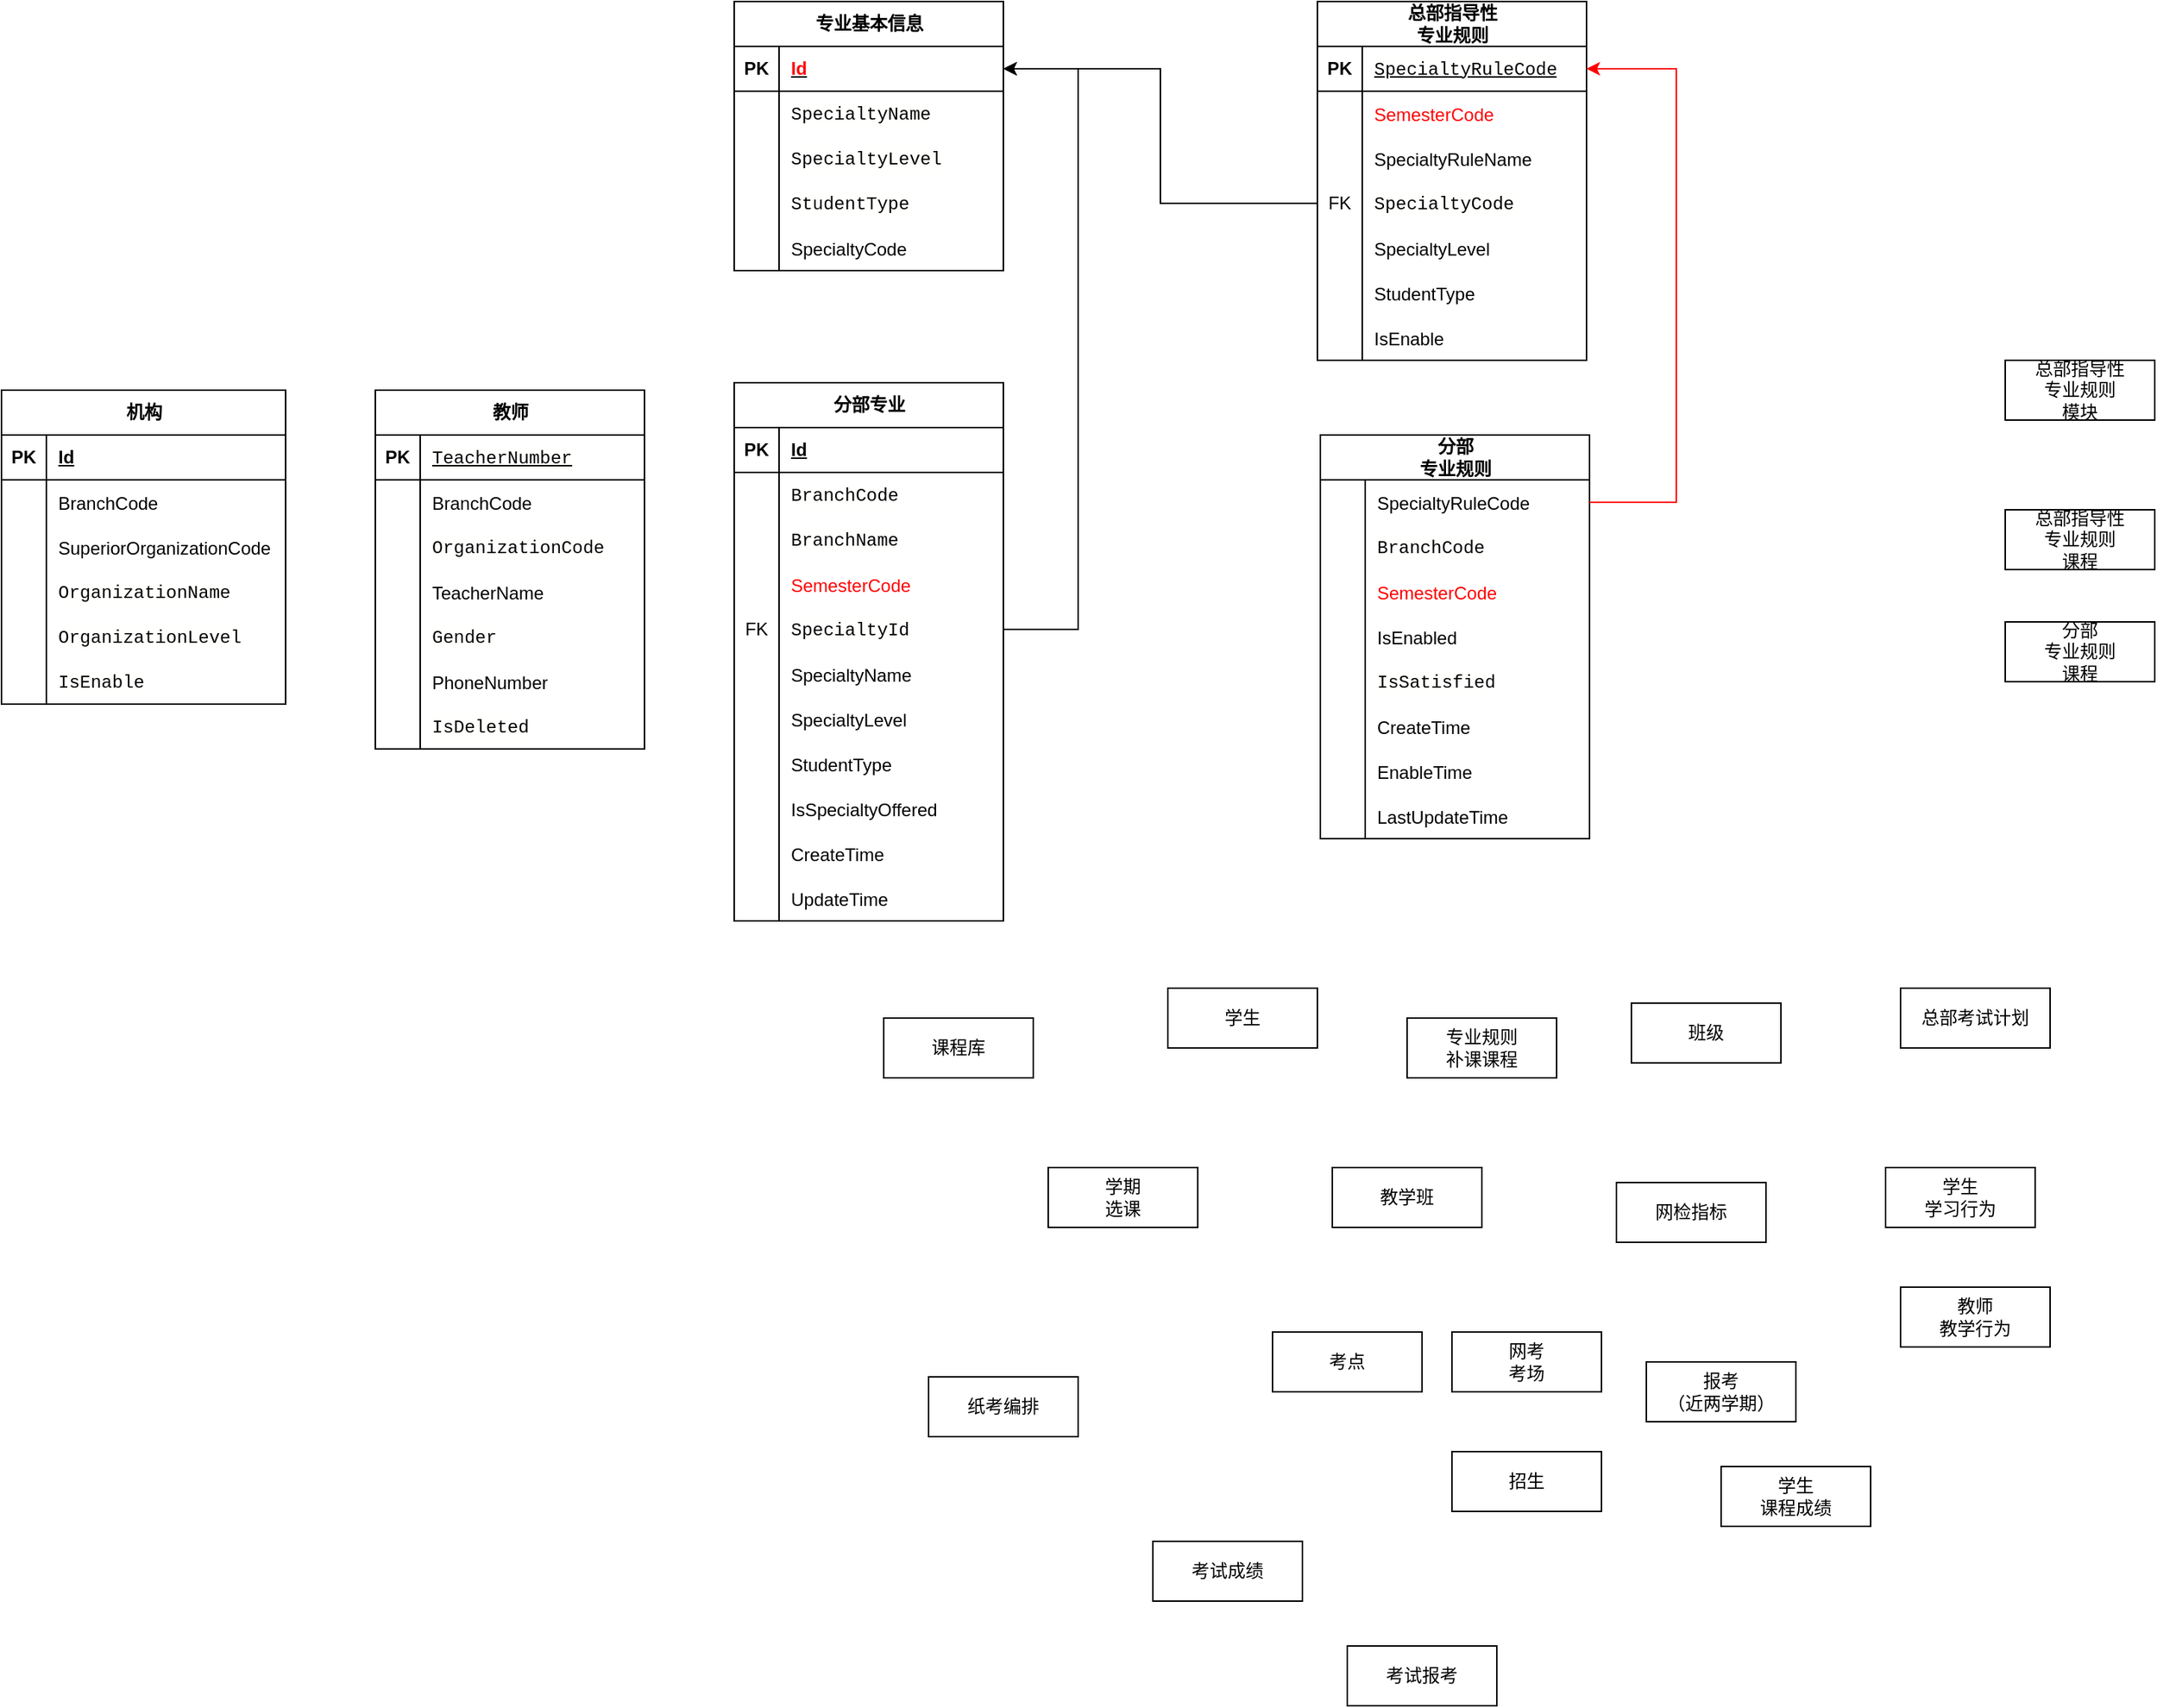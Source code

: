 <mxfile version="24.3.1" type="github">
  <diagram id="R2lEEEUBdFMjLlhIrx00" name="Page-1">
    <mxGraphModel dx="2214" dy="1434" grid="1" gridSize="10" guides="1" tooltips="1" connect="1" arrows="1" fold="1" page="1" pageScale="1" pageWidth="1100" pageHeight="850" math="0" shadow="0" extFonts="Permanent Marker^https://fonts.googleapis.com/css?family=Permanent+Marker">
      <root>
        <mxCell id="0" />
        <mxCell id="1" parent="0" />
        <mxCell id="2BJfDXXjafl-X4O0hSed-5" value="&lt;div&gt;报考&lt;/div&gt;&lt;div&gt;（近两学期）&lt;/div&gt;" style="whiteSpace=wrap;html=1;align=center;" vertex="1" parent="1">
          <mxGeometry x="570" y="690" width="100" height="40" as="geometry" />
        </mxCell>
        <mxCell id="2BJfDXXjafl-X4O0hSed-8" value="&lt;div&gt;总部指导性&lt;/div&gt;&lt;div&gt;专业规则&lt;/div&gt;&lt;div&gt;模块&lt;br&gt;&lt;/div&gt;" style="whiteSpace=wrap;html=1;align=center;" vertex="1" parent="1">
          <mxGeometry x="810" y="20" width="100" height="40" as="geometry" />
        </mxCell>
        <mxCell id="2BJfDXXjafl-X4O0hSed-9" value="&lt;div&gt;总部指导性&lt;/div&gt;&lt;div&gt;专业规则&lt;/div&gt;&lt;div&gt;课程&lt;br&gt;&lt;/div&gt;" style="whiteSpace=wrap;html=1;align=center;" vertex="1" parent="1">
          <mxGeometry x="810" y="120" width="100" height="40" as="geometry" />
        </mxCell>
        <mxCell id="2BJfDXXjafl-X4O0hSed-11" value="&lt;div&gt;分部&lt;/div&gt;&lt;div&gt;专业规则&lt;/div&gt;&lt;div&gt;课程&lt;br&gt;&lt;/div&gt;" style="whiteSpace=wrap;html=1;align=center;" vertex="1" parent="1">
          <mxGeometry x="810" y="195" width="100" height="40" as="geometry" />
        </mxCell>
        <mxCell id="2BJfDXXjafl-X4O0hSed-12" value="&lt;div&gt;专业规则&lt;/div&gt;&lt;div&gt;补课课程&lt;br&gt;&lt;/div&gt;" style="whiteSpace=wrap;html=1;align=center;" vertex="1" parent="1">
          <mxGeometry x="410" y="460" width="100" height="40" as="geometry" />
        </mxCell>
        <mxCell id="2BJfDXXjafl-X4O0hSed-13" value="&lt;div&gt;课程库&lt;/div&gt;" style="whiteSpace=wrap;html=1;align=center;" vertex="1" parent="1">
          <mxGeometry x="60" y="460" width="100" height="40" as="geometry" />
        </mxCell>
        <mxCell id="2BJfDXXjafl-X4O0hSed-14" value="班级" style="whiteSpace=wrap;html=1;align=center;" vertex="1" parent="1">
          <mxGeometry x="560" y="450" width="100" height="40" as="geometry" />
        </mxCell>
        <mxCell id="2BJfDXXjafl-X4O0hSed-28" value="学生" style="whiteSpace=wrap;html=1;align=center;" vertex="1" parent="1">
          <mxGeometry x="250" y="440" width="100" height="40" as="geometry" />
        </mxCell>
        <mxCell id="2BJfDXXjafl-X4O0hSed-29" value="总部考试计划" style="whiteSpace=wrap;html=1;align=center;" vertex="1" parent="1">
          <mxGeometry x="740" y="440" width="100" height="40" as="geometry" />
        </mxCell>
        <mxCell id="2BJfDXXjafl-X4O0hSed-30" value="考试成绩" style="whiteSpace=wrap;html=1;align=center;" vertex="1" parent="1">
          <mxGeometry x="240" y="810" width="100" height="40" as="geometry" />
        </mxCell>
        <mxCell id="2BJfDXXjafl-X4O0hSed-31" value="纸考编排" style="whiteSpace=wrap;html=1;align=center;" vertex="1" parent="1">
          <mxGeometry x="90" y="700" width="100" height="40" as="geometry" />
        </mxCell>
        <mxCell id="2BJfDXXjafl-X4O0hSed-32" value="&lt;div&gt;考试报考&lt;/div&gt;" style="whiteSpace=wrap;html=1;align=center;" vertex="1" parent="1">
          <mxGeometry x="370" y="880" width="100" height="40" as="geometry" />
        </mxCell>
        <mxCell id="2BJfDXXjafl-X4O0hSed-33" value="&lt;div&gt;学期&lt;/div&gt;&lt;div&gt;选课&lt;/div&gt;" style="whiteSpace=wrap;html=1;align=center;" vertex="1" parent="1">
          <mxGeometry x="170" y="560" width="100" height="40" as="geometry" />
        </mxCell>
        <mxCell id="2BJfDXXjafl-X4O0hSed-34" value="教学班" style="whiteSpace=wrap;html=1;align=center;" vertex="1" parent="1">
          <mxGeometry x="360" y="560" width="100" height="40" as="geometry" />
        </mxCell>
        <mxCell id="2BJfDXXjafl-X4O0hSed-35" value="网检指标" style="whiteSpace=wrap;html=1;align=center;" vertex="1" parent="1">
          <mxGeometry x="550" y="570" width="100" height="40" as="geometry" />
        </mxCell>
        <mxCell id="2BJfDXXjafl-X4O0hSed-36" value="&lt;div&gt;学生&lt;/div&gt;&lt;div&gt;学习行为&lt;/div&gt;" style="whiteSpace=wrap;html=1;align=center;" vertex="1" parent="1">
          <mxGeometry x="730" y="560" width="100" height="40" as="geometry" />
        </mxCell>
        <mxCell id="2BJfDXXjafl-X4O0hSed-37" value="&lt;div&gt;教师&lt;/div&gt;&lt;div&gt;教学行为&lt;br&gt;&lt;/div&gt;" style="whiteSpace=wrap;html=1;align=center;" vertex="1" parent="1">
          <mxGeometry x="740" y="640" width="100" height="40" as="geometry" />
        </mxCell>
        <mxCell id="2BJfDXXjafl-X4O0hSed-38" value="考点" style="whiteSpace=wrap;html=1;align=center;" vertex="1" parent="1">
          <mxGeometry x="320" y="670" width="100" height="40" as="geometry" />
        </mxCell>
        <mxCell id="2BJfDXXjafl-X4O0hSed-39" value="&lt;div&gt;网考&lt;/div&gt;&lt;div&gt;考场&lt;br&gt;&lt;/div&gt;" style="whiteSpace=wrap;html=1;align=center;" vertex="1" parent="1">
          <mxGeometry x="440" y="670" width="100" height="40" as="geometry" />
        </mxCell>
        <mxCell id="2BJfDXXjafl-X4O0hSed-40" value="&lt;div&gt;招生&lt;/div&gt;" style="whiteSpace=wrap;html=1;align=center;" vertex="1" parent="1">
          <mxGeometry x="440" y="750" width="100" height="40" as="geometry" />
        </mxCell>
        <mxCell id="2BJfDXXjafl-X4O0hSed-41" value="&lt;div&gt;学生&lt;br&gt;&lt;/div&gt;&lt;div&gt;课程成绩&lt;/div&gt;" style="whiteSpace=wrap;html=1;align=center;" vertex="1" parent="1">
          <mxGeometry x="620" y="760" width="100" height="40" as="geometry" />
        </mxCell>
        <mxCell id="2BJfDXXjafl-X4O0hSed-42" value="&lt;div&gt;机构&lt;/div&gt;" style="shape=table;startSize=30;container=1;collapsible=1;childLayout=tableLayout;fixedRows=1;rowLines=0;fontStyle=1;align=center;resizeLast=1;html=1;" vertex="1" parent="1">
          <mxGeometry x="-530" y="40" width="190" height="210" as="geometry">
            <mxRectangle x="-320" y="20" width="60" height="30" as="alternateBounds" />
          </mxGeometry>
        </mxCell>
        <mxCell id="2BJfDXXjafl-X4O0hSed-43" value="" style="shape=tableRow;horizontal=0;startSize=0;swimlaneHead=0;swimlaneBody=0;fillColor=none;collapsible=0;dropTarget=0;points=[[0,0.5],[1,0.5]];portConstraint=eastwest;top=0;left=0;right=0;bottom=1;" vertex="1" parent="2BJfDXXjafl-X4O0hSed-42">
          <mxGeometry y="30" width="190" height="30" as="geometry" />
        </mxCell>
        <mxCell id="2BJfDXXjafl-X4O0hSed-44" value="PK" style="shape=partialRectangle;connectable=0;fillColor=none;top=0;left=0;bottom=0;right=0;fontStyle=1;overflow=hidden;whiteSpace=wrap;html=1;" vertex="1" parent="2BJfDXXjafl-X4O0hSed-43">
          <mxGeometry width="30" height="30" as="geometry">
            <mxRectangle width="30" height="30" as="alternateBounds" />
          </mxGeometry>
        </mxCell>
        <mxCell id="2BJfDXXjafl-X4O0hSed-45" value="Id" style="shape=partialRectangle;connectable=0;fillColor=none;top=0;left=0;bottom=0;right=0;align=left;spacingLeft=6;fontStyle=5;overflow=hidden;whiteSpace=wrap;html=1;" vertex="1" parent="2BJfDXXjafl-X4O0hSed-43">
          <mxGeometry x="30" width="160" height="30" as="geometry">
            <mxRectangle width="160" height="30" as="alternateBounds" />
          </mxGeometry>
        </mxCell>
        <mxCell id="2BJfDXXjafl-X4O0hSed-65" value="" style="shape=tableRow;horizontal=0;startSize=0;swimlaneHead=0;swimlaneBody=0;fillColor=none;collapsible=0;dropTarget=0;points=[[0,0.5],[1,0.5]];portConstraint=eastwest;top=0;left=0;right=0;bottom=0;" vertex="1" parent="2BJfDXXjafl-X4O0hSed-42">
          <mxGeometry y="60" width="190" height="30" as="geometry" />
        </mxCell>
        <mxCell id="2BJfDXXjafl-X4O0hSed-66" value="" style="shape=partialRectangle;connectable=0;fillColor=none;top=0;left=0;bottom=0;right=0;editable=1;overflow=hidden;" vertex="1" parent="2BJfDXXjafl-X4O0hSed-65">
          <mxGeometry width="30" height="30" as="geometry">
            <mxRectangle width="30" height="30" as="alternateBounds" />
          </mxGeometry>
        </mxCell>
        <mxCell id="2BJfDXXjafl-X4O0hSed-67" value="BranchCode" style="shape=partialRectangle;connectable=0;fillColor=none;top=0;left=0;bottom=0;right=0;align=left;spacingLeft=6;overflow=hidden;" vertex="1" parent="2BJfDXXjafl-X4O0hSed-65">
          <mxGeometry x="30" width="160" height="30" as="geometry">
            <mxRectangle width="160" height="30" as="alternateBounds" />
          </mxGeometry>
        </mxCell>
        <mxCell id="2BJfDXXjafl-X4O0hSed-59" value="" style="shape=tableRow;horizontal=0;startSize=0;swimlaneHead=0;swimlaneBody=0;fillColor=none;collapsible=0;dropTarget=0;points=[[0,0.5],[1,0.5]];portConstraint=eastwest;top=0;left=0;right=0;bottom=0;" vertex="1" parent="2BJfDXXjafl-X4O0hSed-42">
          <mxGeometry y="90" width="190" height="30" as="geometry" />
        </mxCell>
        <mxCell id="2BJfDXXjafl-X4O0hSed-60" value="" style="shape=partialRectangle;connectable=0;fillColor=none;top=0;left=0;bottom=0;right=0;editable=1;overflow=hidden;" vertex="1" parent="2BJfDXXjafl-X4O0hSed-59">
          <mxGeometry width="30" height="30" as="geometry">
            <mxRectangle width="30" height="30" as="alternateBounds" />
          </mxGeometry>
        </mxCell>
        <mxCell id="2BJfDXXjafl-X4O0hSed-61" value="SuperiorOrganizationCode" style="shape=partialRectangle;connectable=0;fillColor=none;top=0;left=0;bottom=0;right=0;align=left;spacingLeft=6;overflow=hidden;" vertex="1" parent="2BJfDXXjafl-X4O0hSed-59">
          <mxGeometry x="30" width="160" height="30" as="geometry">
            <mxRectangle width="160" height="30" as="alternateBounds" />
          </mxGeometry>
        </mxCell>
        <mxCell id="2BJfDXXjafl-X4O0hSed-46" value="" style="shape=tableRow;horizontal=0;startSize=0;swimlaneHead=0;swimlaneBody=0;fillColor=none;collapsible=0;dropTarget=0;points=[[0,0.5],[1,0.5]];portConstraint=eastwest;top=0;left=0;right=0;bottom=0;" vertex="1" parent="2BJfDXXjafl-X4O0hSed-42">
          <mxGeometry y="120" width="190" height="30" as="geometry" />
        </mxCell>
        <mxCell id="2BJfDXXjafl-X4O0hSed-47" value="" style="shape=partialRectangle;connectable=0;fillColor=none;top=0;left=0;bottom=0;right=0;editable=1;overflow=hidden;whiteSpace=wrap;html=1;" vertex="1" parent="2BJfDXXjafl-X4O0hSed-46">
          <mxGeometry width="30" height="30" as="geometry">
            <mxRectangle width="30" height="30" as="alternateBounds" />
          </mxGeometry>
        </mxCell>
        <mxCell id="2BJfDXXjafl-X4O0hSed-48" value="&lt;div style=&quot;background-color: rgb(255, 255, 254); font-family: Consolas, &amp;quot;Courier New&amp;quot;, monospace; font-weight: normal; font-size: 12px; line-height: 16px; white-space: pre;&quot;&gt;&lt;div&gt;&lt;span style=&quot;&quot;&gt;OrganizationName&lt;/span&gt;&lt;/div&gt;&lt;/div&gt;" style="shape=partialRectangle;connectable=0;fillColor=none;top=0;left=0;bottom=0;right=0;align=left;spacingLeft=6;overflow=hidden;whiteSpace=wrap;html=1;fontColor=default;" vertex="1" parent="2BJfDXXjafl-X4O0hSed-46">
          <mxGeometry x="30" width="160" height="30" as="geometry">
            <mxRectangle width="160" height="30" as="alternateBounds" />
          </mxGeometry>
        </mxCell>
        <mxCell id="2BJfDXXjafl-X4O0hSed-49" value="" style="shape=tableRow;horizontal=0;startSize=0;swimlaneHead=0;swimlaneBody=0;fillColor=none;collapsible=0;dropTarget=0;points=[[0,0.5],[1,0.5]];portConstraint=eastwest;top=0;left=0;right=0;bottom=0;" vertex="1" parent="2BJfDXXjafl-X4O0hSed-42">
          <mxGeometry y="150" width="190" height="30" as="geometry" />
        </mxCell>
        <mxCell id="2BJfDXXjafl-X4O0hSed-50" value="" style="shape=partialRectangle;connectable=0;fillColor=none;top=0;left=0;bottom=0;right=0;editable=1;overflow=hidden;whiteSpace=wrap;html=1;" vertex="1" parent="2BJfDXXjafl-X4O0hSed-49">
          <mxGeometry width="30" height="30" as="geometry">
            <mxRectangle width="30" height="30" as="alternateBounds" />
          </mxGeometry>
        </mxCell>
        <mxCell id="2BJfDXXjafl-X4O0hSed-51" value="&lt;div style=&quot;background-color: rgb(255, 255, 254); font-family: Consolas, &amp;quot;Courier New&amp;quot;, monospace; font-weight: normal; font-size: 12px; line-height: 16px; white-space: pre;&quot;&gt;&lt;div&gt;&lt;span style=&quot;&quot;&gt;OrganizationLevel&lt;/span&gt;&lt;/div&gt;&lt;/div&gt;" style="shape=partialRectangle;connectable=0;fillColor=none;top=0;left=0;bottom=0;right=0;align=left;spacingLeft=6;overflow=hidden;whiteSpace=wrap;html=1;fontColor=default;" vertex="1" parent="2BJfDXXjafl-X4O0hSed-49">
          <mxGeometry x="30" width="160" height="30" as="geometry">
            <mxRectangle width="160" height="30" as="alternateBounds" />
          </mxGeometry>
        </mxCell>
        <mxCell id="2BJfDXXjafl-X4O0hSed-52" value="" style="shape=tableRow;horizontal=0;startSize=0;swimlaneHead=0;swimlaneBody=0;fillColor=none;collapsible=0;dropTarget=0;points=[[0,0.5],[1,0.5]];portConstraint=eastwest;top=0;left=0;right=0;bottom=0;" vertex="1" parent="2BJfDXXjafl-X4O0hSed-42">
          <mxGeometry y="180" width="190" height="30" as="geometry" />
        </mxCell>
        <mxCell id="2BJfDXXjafl-X4O0hSed-53" value="" style="shape=partialRectangle;connectable=0;fillColor=none;top=0;left=0;bottom=0;right=0;editable=1;overflow=hidden;whiteSpace=wrap;html=1;" vertex="1" parent="2BJfDXXjafl-X4O0hSed-52">
          <mxGeometry width="30" height="30" as="geometry">
            <mxRectangle width="30" height="30" as="alternateBounds" />
          </mxGeometry>
        </mxCell>
        <mxCell id="2BJfDXXjafl-X4O0hSed-54" value="&lt;div style=&quot;background-color: rgb(255, 255, 254); font-family: Consolas, &amp;quot;Courier New&amp;quot;, monospace; font-weight: normal; font-size: 12px; line-height: 16px; white-space: pre;&quot;&gt;&lt;div&gt;&lt;span style=&quot;&quot;&gt;IsEnable&lt;/span&gt;&lt;/div&gt;&lt;/div&gt;" style="shape=partialRectangle;connectable=0;fillColor=none;top=0;left=0;bottom=0;right=0;align=left;spacingLeft=6;overflow=hidden;whiteSpace=wrap;html=1;fontColor=default;" vertex="1" parent="2BJfDXXjafl-X4O0hSed-52">
          <mxGeometry x="30" width="160" height="30" as="geometry">
            <mxRectangle width="160" height="30" as="alternateBounds" />
          </mxGeometry>
        </mxCell>
        <mxCell id="2BJfDXXjafl-X4O0hSed-77" value="教师" style="shape=table;startSize=30;container=1;collapsible=1;childLayout=tableLayout;fixedRows=1;rowLines=0;fontStyle=1;align=center;resizeLast=1;html=1;fontColor=default;" vertex="1" parent="1">
          <mxGeometry x="-280" y="40" width="180" height="240" as="geometry">
            <mxRectangle x="-40" y="20" width="60" height="30" as="alternateBounds" />
          </mxGeometry>
        </mxCell>
        <mxCell id="2BJfDXXjafl-X4O0hSed-78" value="" style="shape=tableRow;horizontal=0;startSize=0;swimlaneHead=0;swimlaneBody=0;fillColor=none;collapsible=0;dropTarget=0;points=[[0,0.5],[1,0.5]];portConstraint=eastwest;top=0;left=0;right=0;bottom=1;" vertex="1" parent="2BJfDXXjafl-X4O0hSed-77">
          <mxGeometry y="30" width="180" height="30" as="geometry" />
        </mxCell>
        <mxCell id="2BJfDXXjafl-X4O0hSed-79" value="PK" style="shape=partialRectangle;connectable=0;fillColor=none;top=0;left=0;bottom=0;right=0;fontStyle=1;overflow=hidden;whiteSpace=wrap;html=1;" vertex="1" parent="2BJfDXXjafl-X4O0hSed-78">
          <mxGeometry width="30" height="30" as="geometry">
            <mxRectangle width="30" height="30" as="alternateBounds" />
          </mxGeometry>
        </mxCell>
        <mxCell id="2BJfDXXjafl-X4O0hSed-80" value="&lt;div style=&quot;background-color: rgb(255, 255, 254); font-family: Consolas, &amp;quot;Courier New&amp;quot;, monospace; font-weight: normal; font-size: 12px; line-height: 16px; white-space: pre;&quot;&gt;&lt;div&gt;&lt;span style=&quot;&quot;&gt;TeacherNumber&lt;/span&gt;&lt;/div&gt;&lt;/div&gt;" style="shape=partialRectangle;connectable=0;fillColor=none;top=0;left=0;bottom=0;right=0;align=left;spacingLeft=6;fontStyle=5;overflow=hidden;whiteSpace=wrap;html=1;fontColor=default;" vertex="1" parent="2BJfDXXjafl-X4O0hSed-78">
          <mxGeometry x="30" width="150" height="30" as="geometry">
            <mxRectangle width="150" height="30" as="alternateBounds" />
          </mxGeometry>
        </mxCell>
        <mxCell id="2BJfDXXjafl-X4O0hSed-96" value="" style="shape=tableRow;horizontal=0;startSize=0;swimlaneHead=0;swimlaneBody=0;fillColor=none;collapsible=0;dropTarget=0;points=[[0,0.5],[1,0.5]];portConstraint=eastwest;top=0;left=0;right=0;bottom=0;" vertex="1" parent="2BJfDXXjafl-X4O0hSed-77">
          <mxGeometry y="60" width="180" height="30" as="geometry" />
        </mxCell>
        <mxCell id="2BJfDXXjafl-X4O0hSed-97" value="" style="shape=partialRectangle;connectable=0;fillColor=none;top=0;left=0;bottom=0;right=0;editable=1;overflow=hidden;" vertex="1" parent="2BJfDXXjafl-X4O0hSed-96">
          <mxGeometry width="30" height="30" as="geometry">
            <mxRectangle width="30" height="30" as="alternateBounds" />
          </mxGeometry>
        </mxCell>
        <mxCell id="2BJfDXXjafl-X4O0hSed-98" value="BranchCode" style="shape=partialRectangle;connectable=0;fillColor=none;top=0;left=0;bottom=0;right=0;align=left;spacingLeft=6;overflow=hidden;" vertex="1" parent="2BJfDXXjafl-X4O0hSed-96">
          <mxGeometry x="30" width="150" height="30" as="geometry">
            <mxRectangle width="150" height="30" as="alternateBounds" />
          </mxGeometry>
        </mxCell>
        <mxCell id="2BJfDXXjafl-X4O0hSed-87" value="" style="shape=tableRow;horizontal=0;startSize=0;swimlaneHead=0;swimlaneBody=0;fillColor=none;collapsible=0;dropTarget=0;points=[[0,0.5],[1,0.5]];portConstraint=eastwest;top=0;left=0;right=0;bottom=0;" vertex="1" parent="2BJfDXXjafl-X4O0hSed-77">
          <mxGeometry y="90" width="180" height="30" as="geometry" />
        </mxCell>
        <mxCell id="2BJfDXXjafl-X4O0hSed-88" value="" style="shape=partialRectangle;connectable=0;fillColor=none;top=0;left=0;bottom=0;right=0;editable=1;overflow=hidden;whiteSpace=wrap;html=1;" vertex="1" parent="2BJfDXXjafl-X4O0hSed-87">
          <mxGeometry width="30" height="30" as="geometry">
            <mxRectangle width="30" height="30" as="alternateBounds" />
          </mxGeometry>
        </mxCell>
        <mxCell id="2BJfDXXjafl-X4O0hSed-89" value="&lt;div style=&quot;background-color: rgb(255, 255, 254); font-family: Consolas, &amp;quot;Courier New&amp;quot;, monospace; font-weight: normal; font-size: 12px; line-height: 16px; white-space: pre;&quot;&gt;&lt;div&gt;&lt;span style=&quot;&quot;&gt;OrganizationCode&lt;/span&gt;&lt;/div&gt;&lt;/div&gt;" style="shape=partialRectangle;connectable=0;fillColor=none;top=0;left=0;bottom=0;right=0;align=left;spacingLeft=6;overflow=hidden;whiteSpace=wrap;html=1;fontColor=default;" vertex="1" parent="2BJfDXXjafl-X4O0hSed-87">
          <mxGeometry x="30" width="150" height="30" as="geometry">
            <mxRectangle width="150" height="30" as="alternateBounds" />
          </mxGeometry>
        </mxCell>
        <mxCell id="2BJfDXXjafl-X4O0hSed-93" value="" style="shape=tableRow;horizontal=0;startSize=0;swimlaneHead=0;swimlaneBody=0;fillColor=none;collapsible=0;dropTarget=0;points=[[0,0.5],[1,0.5]];portConstraint=eastwest;top=0;left=0;right=0;bottom=0;" vertex="1" parent="2BJfDXXjafl-X4O0hSed-77">
          <mxGeometry y="120" width="180" height="30" as="geometry" />
        </mxCell>
        <mxCell id="2BJfDXXjafl-X4O0hSed-94" value="" style="shape=partialRectangle;connectable=0;fillColor=none;top=0;left=0;bottom=0;right=0;editable=1;overflow=hidden;" vertex="1" parent="2BJfDXXjafl-X4O0hSed-93">
          <mxGeometry width="30" height="30" as="geometry">
            <mxRectangle width="30" height="30" as="alternateBounds" />
          </mxGeometry>
        </mxCell>
        <mxCell id="2BJfDXXjafl-X4O0hSed-95" value="TeacherName" style="shape=partialRectangle;connectable=0;fillColor=none;top=0;left=0;bottom=0;right=0;align=left;spacingLeft=6;overflow=hidden;" vertex="1" parent="2BJfDXXjafl-X4O0hSed-93">
          <mxGeometry x="30" width="150" height="30" as="geometry">
            <mxRectangle width="150" height="30" as="alternateBounds" />
          </mxGeometry>
        </mxCell>
        <mxCell id="2BJfDXXjafl-X4O0hSed-84" value="" style="shape=tableRow;horizontal=0;startSize=0;swimlaneHead=0;swimlaneBody=0;fillColor=none;collapsible=0;dropTarget=0;points=[[0,0.5],[1,0.5]];portConstraint=eastwest;top=0;left=0;right=0;bottom=0;" vertex="1" parent="2BJfDXXjafl-X4O0hSed-77">
          <mxGeometry y="150" width="180" height="30" as="geometry" />
        </mxCell>
        <mxCell id="2BJfDXXjafl-X4O0hSed-85" value="" style="shape=partialRectangle;connectable=0;fillColor=none;top=0;left=0;bottom=0;right=0;editable=1;overflow=hidden;whiteSpace=wrap;html=1;" vertex="1" parent="2BJfDXXjafl-X4O0hSed-84">
          <mxGeometry width="30" height="30" as="geometry">
            <mxRectangle width="30" height="30" as="alternateBounds" />
          </mxGeometry>
        </mxCell>
        <mxCell id="2BJfDXXjafl-X4O0hSed-86" value="&lt;div style=&quot;background-color: rgb(255, 255, 254); font-family: Consolas, &amp;quot;Courier New&amp;quot;, monospace; font-weight: normal; font-size: 12px; line-height: 16px; white-space: pre;&quot;&gt;&lt;div&gt;&lt;span style=&quot;&quot;&gt;Gender&lt;/span&gt;&lt;/div&gt;&lt;/div&gt;" style="shape=partialRectangle;connectable=0;fillColor=none;top=0;left=0;bottom=0;right=0;align=left;spacingLeft=6;overflow=hidden;whiteSpace=wrap;html=1;fontColor=default;" vertex="1" parent="2BJfDXXjafl-X4O0hSed-84">
          <mxGeometry x="30" width="150" height="30" as="geometry">
            <mxRectangle width="150" height="30" as="alternateBounds" />
          </mxGeometry>
        </mxCell>
        <mxCell id="2BJfDXXjafl-X4O0hSed-90" value="" style="shape=tableRow;horizontal=0;startSize=0;swimlaneHead=0;swimlaneBody=0;fillColor=none;collapsible=0;dropTarget=0;points=[[0,0.5],[1,0.5]];portConstraint=eastwest;top=0;left=0;right=0;bottom=0;" vertex="1" parent="2BJfDXXjafl-X4O0hSed-77">
          <mxGeometry y="180" width="180" height="30" as="geometry" />
        </mxCell>
        <mxCell id="2BJfDXXjafl-X4O0hSed-91" value="" style="shape=partialRectangle;connectable=0;fillColor=none;top=0;left=0;bottom=0;right=0;editable=1;overflow=hidden;" vertex="1" parent="2BJfDXXjafl-X4O0hSed-90">
          <mxGeometry width="30" height="30" as="geometry">
            <mxRectangle width="30" height="30" as="alternateBounds" />
          </mxGeometry>
        </mxCell>
        <mxCell id="2BJfDXXjafl-X4O0hSed-92" value="PhoneNumber" style="shape=partialRectangle;connectable=0;fillColor=none;top=0;left=0;bottom=0;right=0;align=left;spacingLeft=6;overflow=hidden;" vertex="1" parent="2BJfDXXjafl-X4O0hSed-90">
          <mxGeometry x="30" width="150" height="30" as="geometry">
            <mxRectangle width="150" height="30" as="alternateBounds" />
          </mxGeometry>
        </mxCell>
        <mxCell id="2BJfDXXjafl-X4O0hSed-81" value="" style="shape=tableRow;horizontal=0;startSize=0;swimlaneHead=0;swimlaneBody=0;fillColor=none;collapsible=0;dropTarget=0;points=[[0,0.5],[1,0.5]];portConstraint=eastwest;top=0;left=0;right=0;bottom=0;" vertex="1" parent="2BJfDXXjafl-X4O0hSed-77">
          <mxGeometry y="210" width="180" height="30" as="geometry" />
        </mxCell>
        <mxCell id="2BJfDXXjafl-X4O0hSed-82" value="" style="shape=partialRectangle;connectable=0;fillColor=none;top=0;left=0;bottom=0;right=0;editable=1;overflow=hidden;whiteSpace=wrap;html=1;" vertex="1" parent="2BJfDXXjafl-X4O0hSed-81">
          <mxGeometry width="30" height="30" as="geometry">
            <mxRectangle width="30" height="30" as="alternateBounds" />
          </mxGeometry>
        </mxCell>
        <mxCell id="2BJfDXXjafl-X4O0hSed-83" value="&lt;div style=&quot;background-color: rgb(255, 255, 254); font-family: Consolas, &amp;quot;Courier New&amp;quot;, monospace; font-weight: normal; font-size: 12px; line-height: 16px; white-space: pre;&quot;&gt;&lt;div&gt;&lt;span style=&quot;&quot;&gt;IsDeleted&lt;/span&gt;&lt;/div&gt;&lt;/div&gt;" style="shape=partialRectangle;connectable=0;fillColor=none;top=0;left=0;bottom=0;right=0;align=left;spacingLeft=6;overflow=hidden;whiteSpace=wrap;html=1;fontColor=default;" vertex="1" parent="2BJfDXXjafl-X4O0hSed-81">
          <mxGeometry x="30" width="150" height="30" as="geometry">
            <mxRectangle width="150" height="30" as="alternateBounds" />
          </mxGeometry>
        </mxCell>
        <mxCell id="2BJfDXXjafl-X4O0hSed-110" value="分部专业" style="shape=table;startSize=30;container=1;collapsible=1;childLayout=tableLayout;fixedRows=1;rowLines=0;fontStyle=1;align=center;resizeLast=1;html=1;fontColor=default;" vertex="1" parent="1">
          <mxGeometry x="-40" y="35" width="180" height="360" as="geometry" />
        </mxCell>
        <mxCell id="2BJfDXXjafl-X4O0hSed-111" value="" style="shape=tableRow;horizontal=0;startSize=0;swimlaneHead=0;swimlaneBody=0;fillColor=none;collapsible=0;dropTarget=0;points=[[0,0.5],[1,0.5]];portConstraint=eastwest;top=0;left=0;right=0;bottom=1;" vertex="1" parent="2BJfDXXjafl-X4O0hSed-110">
          <mxGeometry y="30" width="180" height="30" as="geometry" />
        </mxCell>
        <mxCell id="2BJfDXXjafl-X4O0hSed-112" value="PK" style="shape=partialRectangle;connectable=0;fillColor=none;top=0;left=0;bottom=0;right=0;fontStyle=1;overflow=hidden;whiteSpace=wrap;html=1;" vertex="1" parent="2BJfDXXjafl-X4O0hSed-111">
          <mxGeometry width="30" height="30" as="geometry">
            <mxRectangle width="30" height="30" as="alternateBounds" />
          </mxGeometry>
        </mxCell>
        <mxCell id="2BJfDXXjafl-X4O0hSed-113" value="Id" style="shape=partialRectangle;connectable=0;fillColor=none;top=0;left=0;bottom=0;right=0;align=left;spacingLeft=6;fontStyle=5;overflow=hidden;whiteSpace=wrap;html=1;" vertex="1" parent="2BJfDXXjafl-X4O0hSed-111">
          <mxGeometry x="30" width="150" height="30" as="geometry">
            <mxRectangle width="150" height="30" as="alternateBounds" />
          </mxGeometry>
        </mxCell>
        <mxCell id="2BJfDXXjafl-X4O0hSed-114" value="" style="shape=tableRow;horizontal=0;startSize=0;swimlaneHead=0;swimlaneBody=0;fillColor=none;collapsible=0;dropTarget=0;points=[[0,0.5],[1,0.5]];portConstraint=eastwest;top=0;left=0;right=0;bottom=0;" vertex="1" parent="2BJfDXXjafl-X4O0hSed-110">
          <mxGeometry y="60" width="180" height="30" as="geometry" />
        </mxCell>
        <mxCell id="2BJfDXXjafl-X4O0hSed-115" value="" style="shape=partialRectangle;connectable=0;fillColor=none;top=0;left=0;bottom=0;right=0;editable=1;overflow=hidden;whiteSpace=wrap;html=1;" vertex="1" parent="2BJfDXXjafl-X4O0hSed-114">
          <mxGeometry width="30" height="30" as="geometry">
            <mxRectangle width="30" height="30" as="alternateBounds" />
          </mxGeometry>
        </mxCell>
        <mxCell id="2BJfDXXjafl-X4O0hSed-116" value="&lt;div style=&quot;background-color: rgb(255, 255, 254); font-family: Consolas, &amp;quot;Courier New&amp;quot;, monospace; font-weight: normal; font-size: 12px; line-height: 16px; white-space: pre;&quot;&gt;&lt;div&gt;&lt;span style=&quot;&quot;&gt;BranchCode&lt;/span&gt;&lt;/div&gt;&lt;/div&gt;" style="shape=partialRectangle;connectable=0;fillColor=none;top=0;left=0;bottom=0;right=0;align=left;spacingLeft=6;overflow=hidden;whiteSpace=wrap;html=1;fontColor=default;" vertex="1" parent="2BJfDXXjafl-X4O0hSed-114">
          <mxGeometry x="30" width="150" height="30" as="geometry">
            <mxRectangle width="150" height="30" as="alternateBounds" />
          </mxGeometry>
        </mxCell>
        <mxCell id="2BJfDXXjafl-X4O0hSed-117" value="" style="shape=tableRow;horizontal=0;startSize=0;swimlaneHead=0;swimlaneBody=0;fillColor=none;collapsible=0;dropTarget=0;points=[[0,0.5],[1,0.5]];portConstraint=eastwest;top=0;left=0;right=0;bottom=0;" vertex="1" parent="2BJfDXXjafl-X4O0hSed-110">
          <mxGeometry y="90" width="180" height="30" as="geometry" />
        </mxCell>
        <mxCell id="2BJfDXXjafl-X4O0hSed-118" value="" style="shape=partialRectangle;connectable=0;fillColor=none;top=0;left=0;bottom=0;right=0;editable=1;overflow=hidden;whiteSpace=wrap;html=1;" vertex="1" parent="2BJfDXXjafl-X4O0hSed-117">
          <mxGeometry width="30" height="30" as="geometry">
            <mxRectangle width="30" height="30" as="alternateBounds" />
          </mxGeometry>
        </mxCell>
        <mxCell id="2BJfDXXjafl-X4O0hSed-119" value="&lt;div style=&quot;background-color: rgb(255, 255, 254); font-family: Consolas, &amp;quot;Courier New&amp;quot;, monospace; font-weight: normal; font-size: 12px; line-height: 16px; white-space: pre;&quot;&gt;&lt;div&gt;&lt;span style=&quot;&quot;&gt;BranchName&lt;/span&gt;&lt;/div&gt;&lt;/div&gt;" style="shape=partialRectangle;connectable=0;fillColor=none;top=0;left=0;bottom=0;right=0;align=left;spacingLeft=6;overflow=hidden;whiteSpace=wrap;html=1;fontColor=default;" vertex="1" parent="2BJfDXXjafl-X4O0hSed-117">
          <mxGeometry x="30" width="150" height="30" as="geometry">
            <mxRectangle width="150" height="30" as="alternateBounds" />
          </mxGeometry>
        </mxCell>
        <mxCell id="2BJfDXXjafl-X4O0hSed-126" value="" style="shape=tableRow;horizontal=0;startSize=0;swimlaneHead=0;swimlaneBody=0;fillColor=none;collapsible=0;dropTarget=0;points=[[0,0.5],[1,0.5]];portConstraint=eastwest;top=0;left=0;right=0;bottom=0;" vertex="1" parent="2BJfDXXjafl-X4O0hSed-110">
          <mxGeometry y="120" width="180" height="30" as="geometry" />
        </mxCell>
        <mxCell id="2BJfDXXjafl-X4O0hSed-127" value="" style="shape=partialRectangle;connectable=0;fillColor=none;top=0;left=0;bottom=0;right=0;editable=1;overflow=hidden;" vertex="1" parent="2BJfDXXjafl-X4O0hSed-126">
          <mxGeometry width="30" height="30" as="geometry">
            <mxRectangle width="30" height="30" as="alternateBounds" />
          </mxGeometry>
        </mxCell>
        <mxCell id="2BJfDXXjafl-X4O0hSed-128" value="SemesterCode" style="shape=partialRectangle;connectable=0;fillColor=none;top=0;left=0;bottom=0;right=0;align=left;spacingLeft=6;overflow=hidden;fontColor=#FF0000;" vertex="1" parent="2BJfDXXjafl-X4O0hSed-126">
          <mxGeometry x="30" width="150" height="30" as="geometry">
            <mxRectangle width="150" height="30" as="alternateBounds" />
          </mxGeometry>
        </mxCell>
        <mxCell id="2BJfDXXjafl-X4O0hSed-160" value="" style="shape=tableRow;horizontal=0;startSize=0;swimlaneHead=0;swimlaneBody=0;fillColor=none;collapsible=0;dropTarget=0;points=[[0,0.5],[1,0.5]];portConstraint=eastwest;top=0;left=0;right=0;bottom=0;" vertex="1" parent="2BJfDXXjafl-X4O0hSed-110">
          <mxGeometry y="150" width="180" height="30" as="geometry" />
        </mxCell>
        <mxCell id="2BJfDXXjafl-X4O0hSed-161" value="FK" style="shape=partialRectangle;connectable=0;fillColor=none;top=0;left=0;bottom=0;right=0;fontStyle=0;overflow=hidden;whiteSpace=wrap;html=1;" vertex="1" parent="2BJfDXXjafl-X4O0hSed-160">
          <mxGeometry width="30" height="30" as="geometry">
            <mxRectangle width="30" height="30" as="alternateBounds" />
          </mxGeometry>
        </mxCell>
        <mxCell id="2BJfDXXjafl-X4O0hSed-162" value="&lt;div style=&quot;background-color: rgb(255, 255, 254); font-family: Consolas, &amp;quot;Courier New&amp;quot;, monospace; font-weight: normal; font-size: 12px; line-height: 16px; white-space: pre;&quot;&gt;&lt;div&gt;&lt;span style=&quot;&quot;&gt;SpecialtyId&lt;/span&gt;&lt;/div&gt;&lt;/div&gt;" style="shape=partialRectangle;connectable=0;fillColor=none;top=0;left=0;bottom=0;right=0;align=left;spacingLeft=6;fontStyle=0;overflow=hidden;whiteSpace=wrap;html=1;" vertex="1" parent="2BJfDXXjafl-X4O0hSed-160">
          <mxGeometry x="30" width="150" height="30" as="geometry">
            <mxRectangle width="150" height="30" as="alternateBounds" />
          </mxGeometry>
        </mxCell>
        <mxCell id="2BJfDXXjafl-X4O0hSed-123" value="" style="shape=tableRow;horizontal=0;startSize=0;swimlaneHead=0;swimlaneBody=0;fillColor=none;collapsible=0;dropTarget=0;points=[[0,0.5],[1,0.5]];portConstraint=eastwest;top=0;left=0;right=0;bottom=0;" vertex="1" parent="2BJfDXXjafl-X4O0hSed-110">
          <mxGeometry y="180" width="180" height="30" as="geometry" />
        </mxCell>
        <mxCell id="2BJfDXXjafl-X4O0hSed-124" value="" style="shape=partialRectangle;connectable=0;fillColor=none;top=0;left=0;bottom=0;right=0;editable=1;overflow=hidden;" vertex="1" parent="2BJfDXXjafl-X4O0hSed-123">
          <mxGeometry width="30" height="30" as="geometry">
            <mxRectangle width="30" height="30" as="alternateBounds" />
          </mxGeometry>
        </mxCell>
        <mxCell id="2BJfDXXjafl-X4O0hSed-125" value="SpecialtyName" style="shape=partialRectangle;connectable=0;fillColor=none;top=0;left=0;bottom=0;right=0;align=left;spacingLeft=6;overflow=hidden;" vertex="1" parent="2BJfDXXjafl-X4O0hSed-123">
          <mxGeometry x="30" width="150" height="30" as="geometry">
            <mxRectangle width="150" height="30" as="alternateBounds" />
          </mxGeometry>
        </mxCell>
        <mxCell id="2BJfDXXjafl-X4O0hSed-129" value="" style="shape=tableRow;horizontal=0;startSize=0;swimlaneHead=0;swimlaneBody=0;fillColor=none;collapsible=0;dropTarget=0;points=[[0,0.5],[1,0.5]];portConstraint=eastwest;top=0;left=0;right=0;bottom=0;" vertex="1" parent="2BJfDXXjafl-X4O0hSed-110">
          <mxGeometry y="210" width="180" height="30" as="geometry" />
        </mxCell>
        <mxCell id="2BJfDXXjafl-X4O0hSed-130" value="" style="shape=partialRectangle;connectable=0;fillColor=none;top=0;left=0;bottom=0;right=0;editable=1;overflow=hidden;" vertex="1" parent="2BJfDXXjafl-X4O0hSed-129">
          <mxGeometry width="30" height="30" as="geometry">
            <mxRectangle width="30" height="30" as="alternateBounds" />
          </mxGeometry>
        </mxCell>
        <mxCell id="2BJfDXXjafl-X4O0hSed-131" value="SpecialtyLevel" style="shape=partialRectangle;connectable=0;fillColor=none;top=0;left=0;bottom=0;right=0;align=left;spacingLeft=6;overflow=hidden;" vertex="1" parent="2BJfDXXjafl-X4O0hSed-129">
          <mxGeometry x="30" width="150" height="30" as="geometry">
            <mxRectangle width="150" height="30" as="alternateBounds" />
          </mxGeometry>
        </mxCell>
        <mxCell id="2BJfDXXjafl-X4O0hSed-132" value="" style="shape=tableRow;horizontal=0;startSize=0;swimlaneHead=0;swimlaneBody=0;fillColor=none;collapsible=0;dropTarget=0;points=[[0,0.5],[1,0.5]];portConstraint=eastwest;top=0;left=0;right=0;bottom=0;" vertex="1" parent="2BJfDXXjafl-X4O0hSed-110">
          <mxGeometry y="240" width="180" height="30" as="geometry" />
        </mxCell>
        <mxCell id="2BJfDXXjafl-X4O0hSed-133" value="" style="shape=partialRectangle;connectable=0;fillColor=none;top=0;left=0;bottom=0;right=0;editable=1;overflow=hidden;" vertex="1" parent="2BJfDXXjafl-X4O0hSed-132">
          <mxGeometry width="30" height="30" as="geometry">
            <mxRectangle width="30" height="30" as="alternateBounds" />
          </mxGeometry>
        </mxCell>
        <mxCell id="2BJfDXXjafl-X4O0hSed-134" value="StudentType" style="shape=partialRectangle;connectable=0;fillColor=none;top=0;left=0;bottom=0;right=0;align=left;spacingLeft=6;overflow=hidden;" vertex="1" parent="2BJfDXXjafl-X4O0hSed-132">
          <mxGeometry x="30" width="150" height="30" as="geometry">
            <mxRectangle width="150" height="30" as="alternateBounds" />
          </mxGeometry>
        </mxCell>
        <mxCell id="2BJfDXXjafl-X4O0hSed-135" value="" style="shape=tableRow;horizontal=0;startSize=0;swimlaneHead=0;swimlaneBody=0;fillColor=none;collapsible=0;dropTarget=0;points=[[0,0.5],[1,0.5]];portConstraint=eastwest;top=0;left=0;right=0;bottom=0;" vertex="1" parent="2BJfDXXjafl-X4O0hSed-110">
          <mxGeometry y="270" width="180" height="30" as="geometry" />
        </mxCell>
        <mxCell id="2BJfDXXjafl-X4O0hSed-136" value="" style="shape=partialRectangle;connectable=0;fillColor=none;top=0;left=0;bottom=0;right=0;editable=1;overflow=hidden;" vertex="1" parent="2BJfDXXjafl-X4O0hSed-135">
          <mxGeometry width="30" height="30" as="geometry">
            <mxRectangle width="30" height="30" as="alternateBounds" />
          </mxGeometry>
        </mxCell>
        <mxCell id="2BJfDXXjafl-X4O0hSed-137" value="IsSpecialtyOffered" style="shape=partialRectangle;connectable=0;fillColor=none;top=0;left=0;bottom=0;right=0;align=left;spacingLeft=6;overflow=hidden;" vertex="1" parent="2BJfDXXjafl-X4O0hSed-135">
          <mxGeometry x="30" width="150" height="30" as="geometry">
            <mxRectangle width="150" height="30" as="alternateBounds" />
          </mxGeometry>
        </mxCell>
        <mxCell id="2BJfDXXjafl-X4O0hSed-138" value="" style="shape=tableRow;horizontal=0;startSize=0;swimlaneHead=0;swimlaneBody=0;fillColor=none;collapsible=0;dropTarget=0;points=[[0,0.5],[1,0.5]];portConstraint=eastwest;top=0;left=0;right=0;bottom=0;" vertex="1" parent="2BJfDXXjafl-X4O0hSed-110">
          <mxGeometry y="300" width="180" height="30" as="geometry" />
        </mxCell>
        <mxCell id="2BJfDXXjafl-X4O0hSed-139" value="" style="shape=partialRectangle;connectable=0;fillColor=none;top=0;left=0;bottom=0;right=0;editable=1;overflow=hidden;" vertex="1" parent="2BJfDXXjafl-X4O0hSed-138">
          <mxGeometry width="30" height="30" as="geometry">
            <mxRectangle width="30" height="30" as="alternateBounds" />
          </mxGeometry>
        </mxCell>
        <mxCell id="2BJfDXXjafl-X4O0hSed-140" value="CreateTime" style="shape=partialRectangle;connectable=0;fillColor=none;top=0;left=0;bottom=0;right=0;align=left;spacingLeft=6;overflow=hidden;" vertex="1" parent="2BJfDXXjafl-X4O0hSed-138">
          <mxGeometry x="30" width="150" height="30" as="geometry">
            <mxRectangle width="150" height="30" as="alternateBounds" />
          </mxGeometry>
        </mxCell>
        <mxCell id="2BJfDXXjafl-X4O0hSed-141" value="" style="shape=tableRow;horizontal=0;startSize=0;swimlaneHead=0;swimlaneBody=0;fillColor=none;collapsible=0;dropTarget=0;points=[[0,0.5],[1,0.5]];portConstraint=eastwest;top=0;left=0;right=0;bottom=0;" vertex="1" parent="2BJfDXXjafl-X4O0hSed-110">
          <mxGeometry y="330" width="180" height="30" as="geometry" />
        </mxCell>
        <mxCell id="2BJfDXXjafl-X4O0hSed-142" value="" style="shape=partialRectangle;connectable=0;fillColor=none;top=0;left=0;bottom=0;right=0;editable=1;overflow=hidden;" vertex="1" parent="2BJfDXXjafl-X4O0hSed-141">
          <mxGeometry width="30" height="30" as="geometry">
            <mxRectangle width="30" height="30" as="alternateBounds" />
          </mxGeometry>
        </mxCell>
        <mxCell id="2BJfDXXjafl-X4O0hSed-143" value="UpdateTime" style="shape=partialRectangle;connectable=0;fillColor=none;top=0;left=0;bottom=0;right=0;align=left;spacingLeft=6;overflow=hidden;" vertex="1" parent="2BJfDXXjafl-X4O0hSed-141">
          <mxGeometry x="30" width="150" height="30" as="geometry">
            <mxRectangle width="150" height="30" as="alternateBounds" />
          </mxGeometry>
        </mxCell>
        <mxCell id="2BJfDXXjafl-X4O0hSed-144" value="专业基本信息" style="shape=table;startSize=30;container=1;collapsible=1;childLayout=tableLayout;fixedRows=1;rowLines=0;fontStyle=1;align=center;resizeLast=1;html=1;" vertex="1" parent="1">
          <mxGeometry x="-40" y="-220" width="180" height="180" as="geometry" />
        </mxCell>
        <mxCell id="2BJfDXXjafl-X4O0hSed-145" value="" style="shape=tableRow;horizontal=0;startSize=0;swimlaneHead=0;swimlaneBody=0;fillColor=none;collapsible=0;dropTarget=0;points=[[0,0.5],[1,0.5]];portConstraint=eastwest;top=0;left=0;right=0;bottom=1;" vertex="1" parent="2BJfDXXjafl-X4O0hSed-144">
          <mxGeometry y="30" width="180" height="30" as="geometry" />
        </mxCell>
        <mxCell id="2BJfDXXjafl-X4O0hSed-146" value="PK" style="shape=partialRectangle;connectable=0;fillColor=none;top=0;left=0;bottom=0;right=0;fontStyle=1;overflow=hidden;whiteSpace=wrap;html=1;" vertex="1" parent="2BJfDXXjafl-X4O0hSed-145">
          <mxGeometry width="30" height="30" as="geometry">
            <mxRectangle width="30" height="30" as="alternateBounds" />
          </mxGeometry>
        </mxCell>
        <mxCell id="2BJfDXXjafl-X4O0hSed-147" value="&lt;font color=&quot;#ff0000&quot;&gt;Id&lt;/font&gt;" style="shape=partialRectangle;connectable=0;fillColor=none;top=0;left=0;bottom=0;right=0;align=left;spacingLeft=6;fontStyle=5;overflow=hidden;whiteSpace=wrap;html=1;" vertex="1" parent="2BJfDXXjafl-X4O0hSed-145">
          <mxGeometry x="30" width="150" height="30" as="geometry">
            <mxRectangle width="150" height="30" as="alternateBounds" />
          </mxGeometry>
        </mxCell>
        <mxCell id="2BJfDXXjafl-X4O0hSed-148" value="" style="shape=tableRow;horizontal=0;startSize=0;swimlaneHead=0;swimlaneBody=0;fillColor=none;collapsible=0;dropTarget=0;points=[[0,0.5],[1,0.5]];portConstraint=eastwest;top=0;left=0;right=0;bottom=0;" vertex="1" parent="2BJfDXXjafl-X4O0hSed-144">
          <mxGeometry y="60" width="180" height="30" as="geometry" />
        </mxCell>
        <mxCell id="2BJfDXXjafl-X4O0hSed-149" value="" style="shape=partialRectangle;connectable=0;fillColor=none;top=0;left=0;bottom=0;right=0;editable=1;overflow=hidden;whiteSpace=wrap;html=1;" vertex="1" parent="2BJfDXXjafl-X4O0hSed-148">
          <mxGeometry width="30" height="30" as="geometry">
            <mxRectangle width="30" height="30" as="alternateBounds" />
          </mxGeometry>
        </mxCell>
        <mxCell id="2BJfDXXjafl-X4O0hSed-150" value="&lt;div style=&quot;background-color: rgb(255, 255, 254); font-family: Consolas, &amp;quot;Courier New&amp;quot;, monospace; font-weight: normal; font-size: 12px; line-height: 16px; white-space: pre;&quot;&gt;&lt;div&gt;&lt;span style=&quot;&quot;&gt;SpecialtyName&lt;/span&gt;&lt;/div&gt;&lt;/div&gt;" style="shape=partialRectangle;connectable=0;fillColor=none;top=0;left=0;bottom=0;right=0;align=left;spacingLeft=6;overflow=hidden;whiteSpace=wrap;html=1;fontColor=default;" vertex="1" parent="2BJfDXXjafl-X4O0hSed-148">
          <mxGeometry x="30" width="150" height="30" as="geometry">
            <mxRectangle width="150" height="30" as="alternateBounds" />
          </mxGeometry>
        </mxCell>
        <mxCell id="2BJfDXXjafl-X4O0hSed-151" value="" style="shape=tableRow;horizontal=0;startSize=0;swimlaneHead=0;swimlaneBody=0;fillColor=none;collapsible=0;dropTarget=0;points=[[0,0.5],[1,0.5]];portConstraint=eastwest;top=0;left=0;right=0;bottom=0;" vertex="1" parent="2BJfDXXjafl-X4O0hSed-144">
          <mxGeometry y="90" width="180" height="30" as="geometry" />
        </mxCell>
        <mxCell id="2BJfDXXjafl-X4O0hSed-152" value="" style="shape=partialRectangle;connectable=0;fillColor=none;top=0;left=0;bottom=0;right=0;editable=1;overflow=hidden;whiteSpace=wrap;html=1;" vertex="1" parent="2BJfDXXjafl-X4O0hSed-151">
          <mxGeometry width="30" height="30" as="geometry">
            <mxRectangle width="30" height="30" as="alternateBounds" />
          </mxGeometry>
        </mxCell>
        <mxCell id="2BJfDXXjafl-X4O0hSed-153" value="&lt;div style=&quot;background-color: rgb(255, 255, 254); font-family: Consolas, &amp;quot;Courier New&amp;quot;, monospace; font-weight: normal; font-size: 12px; line-height: 16px; white-space: pre;&quot;&gt;&lt;div&gt;&lt;span style=&quot;&quot;&gt;SpecialtyLevel&lt;/span&gt;&lt;/div&gt;&lt;/div&gt;" style="shape=partialRectangle;connectable=0;fillColor=none;top=0;left=0;bottom=0;right=0;align=left;spacingLeft=6;overflow=hidden;whiteSpace=wrap;html=1;fontColor=default;" vertex="1" parent="2BJfDXXjafl-X4O0hSed-151">
          <mxGeometry x="30" width="150" height="30" as="geometry">
            <mxRectangle width="150" height="30" as="alternateBounds" />
          </mxGeometry>
        </mxCell>
        <mxCell id="2BJfDXXjafl-X4O0hSed-154" value="" style="shape=tableRow;horizontal=0;startSize=0;swimlaneHead=0;swimlaneBody=0;fillColor=none;collapsible=0;dropTarget=0;points=[[0,0.5],[1,0.5]];portConstraint=eastwest;top=0;left=0;right=0;bottom=0;" vertex="1" parent="2BJfDXXjafl-X4O0hSed-144">
          <mxGeometry y="120" width="180" height="30" as="geometry" />
        </mxCell>
        <mxCell id="2BJfDXXjafl-X4O0hSed-155" value="" style="shape=partialRectangle;connectable=0;fillColor=none;top=0;left=0;bottom=0;right=0;editable=1;overflow=hidden;whiteSpace=wrap;html=1;" vertex="1" parent="2BJfDXXjafl-X4O0hSed-154">
          <mxGeometry width="30" height="30" as="geometry">
            <mxRectangle width="30" height="30" as="alternateBounds" />
          </mxGeometry>
        </mxCell>
        <mxCell id="2BJfDXXjafl-X4O0hSed-156" value="&lt;div style=&quot;background-color: rgb(255, 255, 254); font-family: Consolas, &amp;quot;Courier New&amp;quot;, monospace; font-weight: normal; font-size: 12px; line-height: 16px; white-space: pre;&quot;&gt;&lt;div&gt;&lt;span style=&quot;&quot;&gt;StudentType&lt;/span&gt;&lt;/div&gt;&lt;/div&gt;" style="shape=partialRectangle;connectable=0;fillColor=none;top=0;left=0;bottom=0;right=0;align=left;spacingLeft=6;overflow=hidden;whiteSpace=wrap;html=1;fontColor=default;" vertex="1" parent="2BJfDXXjafl-X4O0hSed-154">
          <mxGeometry x="30" width="150" height="30" as="geometry">
            <mxRectangle width="150" height="30" as="alternateBounds" />
          </mxGeometry>
        </mxCell>
        <mxCell id="2BJfDXXjafl-X4O0hSed-157" value="" style="shape=tableRow;horizontal=0;startSize=0;swimlaneHead=0;swimlaneBody=0;fillColor=none;collapsible=0;dropTarget=0;points=[[0,0.5],[1,0.5]];portConstraint=eastwest;top=0;left=0;right=0;bottom=0;" vertex="1" parent="2BJfDXXjafl-X4O0hSed-144">
          <mxGeometry y="150" width="180" height="30" as="geometry" />
        </mxCell>
        <mxCell id="2BJfDXXjafl-X4O0hSed-158" value="" style="shape=partialRectangle;connectable=0;fillColor=none;top=0;left=0;bottom=0;right=0;editable=1;overflow=hidden;" vertex="1" parent="2BJfDXXjafl-X4O0hSed-157">
          <mxGeometry width="30" height="30" as="geometry">
            <mxRectangle width="30" height="30" as="alternateBounds" />
          </mxGeometry>
        </mxCell>
        <mxCell id="2BJfDXXjafl-X4O0hSed-159" value="SpecialtyCode" style="shape=partialRectangle;connectable=0;fillColor=none;top=0;left=0;bottom=0;right=0;align=left;spacingLeft=6;overflow=hidden;" vertex="1" parent="2BJfDXXjafl-X4O0hSed-157">
          <mxGeometry x="30" width="150" height="30" as="geometry">
            <mxRectangle width="150" height="30" as="alternateBounds" />
          </mxGeometry>
        </mxCell>
        <mxCell id="2BJfDXXjafl-X4O0hSed-163" style="edgeStyle=orthogonalEdgeStyle;rounded=0;orthogonalLoop=1;jettySize=auto;html=1;" edge="1" parent="1" source="2BJfDXXjafl-X4O0hSed-160" target="2BJfDXXjafl-X4O0hSed-145">
          <mxGeometry relative="1" as="geometry">
            <Array as="points">
              <mxPoint x="190" y="200" />
              <mxPoint x="190" y="-175" />
            </Array>
          </mxGeometry>
        </mxCell>
        <mxCell id="2BJfDXXjafl-X4O0hSed-165" value="&lt;div&gt;总部指导性&lt;/div&gt;&lt;div&gt;专业规则&lt;br&gt;&lt;/div&gt;" style="shape=table;startSize=30;container=1;collapsible=1;childLayout=tableLayout;fixedRows=1;rowLines=0;fontStyle=1;align=center;resizeLast=1;html=1;fontColor=default;strokeColor=default;" vertex="1" parent="1">
          <mxGeometry x="350" y="-220" width="180" height="240" as="geometry" />
        </mxCell>
        <mxCell id="2BJfDXXjafl-X4O0hSed-166" value="" style="shape=tableRow;horizontal=0;startSize=0;swimlaneHead=0;swimlaneBody=0;fillColor=none;collapsible=0;dropTarget=0;points=[[0,0.5],[1,0.5]];portConstraint=eastwest;top=0;left=0;right=0;bottom=1;" vertex="1" parent="2BJfDXXjafl-X4O0hSed-165">
          <mxGeometry y="30" width="180" height="30" as="geometry" />
        </mxCell>
        <mxCell id="2BJfDXXjafl-X4O0hSed-167" value="PK" style="shape=partialRectangle;connectable=0;fillColor=none;top=0;left=0;bottom=0;right=0;fontStyle=1;overflow=hidden;whiteSpace=wrap;html=1;" vertex="1" parent="2BJfDXXjafl-X4O0hSed-166">
          <mxGeometry width="30" height="30" as="geometry">
            <mxRectangle width="30" height="30" as="alternateBounds" />
          </mxGeometry>
        </mxCell>
        <mxCell id="2BJfDXXjafl-X4O0hSed-168" value="&lt;div style=&quot;background-color: rgb(255, 255, 254); font-family: Consolas, &amp;quot;Courier New&amp;quot;, monospace; font-weight: normal; font-size: 12px; line-height: 16px; white-space: pre;&quot;&gt;&lt;div&gt;SpecialtyRuleCode&lt;/div&gt;&lt;/div&gt;" style="shape=partialRectangle;connectable=0;fillColor=none;top=0;left=0;bottom=0;right=0;align=left;spacingLeft=6;fontStyle=5;overflow=hidden;whiteSpace=wrap;html=1;strokeColor=default;" vertex="1" parent="2BJfDXXjafl-X4O0hSed-166">
          <mxGeometry x="30" width="150" height="30" as="geometry">
            <mxRectangle width="150" height="30" as="alternateBounds" />
          </mxGeometry>
        </mxCell>
        <mxCell id="2BJfDXXjafl-X4O0hSed-175" value="" style="shape=tableRow;horizontal=0;startSize=0;swimlaneHead=0;swimlaneBody=0;fillColor=none;collapsible=0;dropTarget=0;points=[[0,0.5],[1,0.5]];portConstraint=eastwest;top=0;left=0;right=0;bottom=0;" vertex="1" parent="2BJfDXXjafl-X4O0hSed-165">
          <mxGeometry y="60" width="180" height="30" as="geometry" />
        </mxCell>
        <mxCell id="2BJfDXXjafl-X4O0hSed-176" value="" style="shape=partialRectangle;connectable=0;fillColor=none;top=0;left=0;bottom=0;right=0;editable=1;overflow=hidden;" vertex="1" parent="2BJfDXXjafl-X4O0hSed-175">
          <mxGeometry width="30" height="30" as="geometry">
            <mxRectangle width="30" height="30" as="alternateBounds" />
          </mxGeometry>
        </mxCell>
        <mxCell id="2BJfDXXjafl-X4O0hSed-177" value="SemesterCode" style="shape=partialRectangle;connectable=0;fillColor=none;top=0;left=0;bottom=0;right=0;align=left;spacingLeft=6;overflow=hidden;fontColor=#FF0000;" vertex="1" parent="2BJfDXXjafl-X4O0hSed-175">
          <mxGeometry x="30" width="150" height="30" as="geometry">
            <mxRectangle width="150" height="30" as="alternateBounds" />
          </mxGeometry>
        </mxCell>
        <mxCell id="2BJfDXXjafl-X4O0hSed-181" value="" style="shape=tableRow;horizontal=0;startSize=0;swimlaneHead=0;swimlaneBody=0;fillColor=none;collapsible=0;dropTarget=0;points=[[0,0.5],[1,0.5]];portConstraint=eastwest;top=0;left=0;right=0;bottom=0;" vertex="1" parent="2BJfDXXjafl-X4O0hSed-165">
          <mxGeometry y="90" width="180" height="30" as="geometry" />
        </mxCell>
        <mxCell id="2BJfDXXjafl-X4O0hSed-182" value="" style="shape=partialRectangle;connectable=0;fillColor=none;top=0;left=0;bottom=0;right=0;editable=1;overflow=hidden;" vertex="1" parent="2BJfDXXjafl-X4O0hSed-181">
          <mxGeometry width="30" height="30" as="geometry">
            <mxRectangle width="30" height="30" as="alternateBounds" />
          </mxGeometry>
        </mxCell>
        <mxCell id="2BJfDXXjafl-X4O0hSed-183" value="SpecialtyRuleName" style="shape=partialRectangle;connectable=0;fillColor=none;top=0;left=0;bottom=0;right=0;align=left;spacingLeft=6;overflow=hidden;" vertex="1" parent="2BJfDXXjafl-X4O0hSed-181">
          <mxGeometry x="30" width="150" height="30" as="geometry">
            <mxRectangle width="150" height="30" as="alternateBounds" />
          </mxGeometry>
        </mxCell>
        <mxCell id="2BJfDXXjafl-X4O0hSed-228" value="" style="shape=tableRow;horizontal=0;startSize=0;swimlaneHead=0;swimlaneBody=0;fillColor=none;collapsible=0;dropTarget=0;points=[[0,0.5],[1,0.5]];portConstraint=eastwest;top=0;left=0;right=0;bottom=0;" vertex="1" parent="2BJfDXXjafl-X4O0hSed-165">
          <mxGeometry y="120" width="180" height="30" as="geometry" />
        </mxCell>
        <mxCell id="2BJfDXXjafl-X4O0hSed-229" value="FK" style="shape=partialRectangle;connectable=0;fillColor=none;top=0;left=0;bottom=0;right=0;fontStyle=0;overflow=hidden;whiteSpace=wrap;html=1;" vertex="1" parent="2BJfDXXjafl-X4O0hSed-228">
          <mxGeometry width="30" height="30" as="geometry">
            <mxRectangle width="30" height="30" as="alternateBounds" />
          </mxGeometry>
        </mxCell>
        <mxCell id="2BJfDXXjafl-X4O0hSed-230" value="&lt;div style=&quot;background-color: rgb(255, 255, 254); font-family: Consolas, &amp;quot;Courier New&amp;quot;, monospace; font-weight: normal; font-size: 12px; line-height: 16px; white-space: pre;&quot;&gt;&lt;div&gt;&lt;span style=&quot;&quot;&gt;SpecialtyCode&lt;/span&gt;&lt;/div&gt;&lt;/div&gt;" style="shape=partialRectangle;connectable=0;fillColor=none;top=0;left=0;bottom=0;right=0;align=left;spacingLeft=6;fontStyle=0;overflow=hidden;whiteSpace=wrap;html=1;" vertex="1" parent="2BJfDXXjafl-X4O0hSed-228">
          <mxGeometry x="30" width="150" height="30" as="geometry">
            <mxRectangle width="150" height="30" as="alternateBounds" />
          </mxGeometry>
        </mxCell>
        <mxCell id="2BJfDXXjafl-X4O0hSed-184" value="" style="shape=tableRow;horizontal=0;startSize=0;swimlaneHead=0;swimlaneBody=0;fillColor=none;collapsible=0;dropTarget=0;points=[[0,0.5],[1,0.5]];portConstraint=eastwest;top=0;left=0;right=0;bottom=0;" vertex="1" parent="2BJfDXXjafl-X4O0hSed-165">
          <mxGeometry y="150" width="180" height="30" as="geometry" />
        </mxCell>
        <mxCell id="2BJfDXXjafl-X4O0hSed-185" value="" style="shape=partialRectangle;connectable=0;fillColor=none;top=0;left=0;bottom=0;right=0;editable=1;overflow=hidden;" vertex="1" parent="2BJfDXXjafl-X4O0hSed-184">
          <mxGeometry width="30" height="30" as="geometry">
            <mxRectangle width="30" height="30" as="alternateBounds" />
          </mxGeometry>
        </mxCell>
        <mxCell id="2BJfDXXjafl-X4O0hSed-186" value="SpecialtyLevel" style="shape=partialRectangle;connectable=0;fillColor=none;top=0;left=0;bottom=0;right=0;align=left;spacingLeft=6;overflow=hidden;" vertex="1" parent="2BJfDXXjafl-X4O0hSed-184">
          <mxGeometry x="30" width="150" height="30" as="geometry">
            <mxRectangle width="150" height="30" as="alternateBounds" />
          </mxGeometry>
        </mxCell>
        <mxCell id="2BJfDXXjafl-X4O0hSed-187" value="" style="shape=tableRow;horizontal=0;startSize=0;swimlaneHead=0;swimlaneBody=0;fillColor=none;collapsible=0;dropTarget=0;points=[[0,0.5],[1,0.5]];portConstraint=eastwest;top=0;left=0;right=0;bottom=0;" vertex="1" parent="2BJfDXXjafl-X4O0hSed-165">
          <mxGeometry y="180" width="180" height="30" as="geometry" />
        </mxCell>
        <mxCell id="2BJfDXXjafl-X4O0hSed-188" value="" style="shape=partialRectangle;connectable=0;fillColor=none;top=0;left=0;bottom=0;right=0;editable=1;overflow=hidden;" vertex="1" parent="2BJfDXXjafl-X4O0hSed-187">
          <mxGeometry width="30" height="30" as="geometry">
            <mxRectangle width="30" height="30" as="alternateBounds" />
          </mxGeometry>
        </mxCell>
        <mxCell id="2BJfDXXjafl-X4O0hSed-189" value="StudentType" style="shape=partialRectangle;connectable=0;fillColor=none;top=0;left=0;bottom=0;right=0;align=left;spacingLeft=6;overflow=hidden;" vertex="1" parent="2BJfDXXjafl-X4O0hSed-187">
          <mxGeometry x="30" width="150" height="30" as="geometry">
            <mxRectangle width="150" height="30" as="alternateBounds" />
          </mxGeometry>
        </mxCell>
        <mxCell id="2BJfDXXjafl-X4O0hSed-190" value="" style="shape=tableRow;horizontal=0;startSize=0;swimlaneHead=0;swimlaneBody=0;fillColor=none;collapsible=0;dropTarget=0;points=[[0,0.5],[1,0.5]];portConstraint=eastwest;top=0;left=0;right=0;bottom=0;" vertex="1" parent="2BJfDXXjafl-X4O0hSed-165">
          <mxGeometry y="210" width="180" height="30" as="geometry" />
        </mxCell>
        <mxCell id="2BJfDXXjafl-X4O0hSed-191" value="" style="shape=partialRectangle;connectable=0;fillColor=none;top=0;left=0;bottom=0;right=0;editable=1;overflow=hidden;" vertex="1" parent="2BJfDXXjafl-X4O0hSed-190">
          <mxGeometry width="30" height="30" as="geometry">
            <mxRectangle width="30" height="30" as="alternateBounds" />
          </mxGeometry>
        </mxCell>
        <mxCell id="2BJfDXXjafl-X4O0hSed-192" value="IsEnable" style="shape=partialRectangle;connectable=0;fillColor=none;top=0;left=0;bottom=0;right=0;align=left;spacingLeft=6;overflow=hidden;" vertex="1" parent="2BJfDXXjafl-X4O0hSed-190">
          <mxGeometry x="30" width="150" height="30" as="geometry">
            <mxRectangle width="150" height="30" as="alternateBounds" />
          </mxGeometry>
        </mxCell>
        <mxCell id="2BJfDXXjafl-X4O0hSed-231" style="edgeStyle=orthogonalEdgeStyle;rounded=0;orthogonalLoop=1;jettySize=auto;html=1;" edge="1" parent="1" source="2BJfDXXjafl-X4O0hSed-228" target="2BJfDXXjafl-X4O0hSed-145">
          <mxGeometry relative="1" as="geometry" />
        </mxCell>
        <mxCell id="2BJfDXXjafl-X4O0hSed-199" value="&lt;div&gt;分部&lt;/div&gt;&lt;div&gt;专业规则&lt;br&gt;&lt;/div&gt;" style="shape=table;startSize=30;container=1;collapsible=1;childLayout=tableLayout;fixedRows=1;rowLines=0;fontStyle=1;align=center;resizeLast=1;html=1;fontColor=default;" vertex="1" parent="1">
          <mxGeometry x="352" y="70" width="180" height="270" as="geometry" />
        </mxCell>
        <mxCell id="2BJfDXXjafl-X4O0hSed-238" value="" style="shape=tableRow;horizontal=0;startSize=0;swimlaneHead=0;swimlaneBody=0;fillColor=none;collapsible=0;dropTarget=0;points=[[0,0.5],[1,0.5]];portConstraint=eastwest;top=0;left=0;right=0;bottom=0;" vertex="1" parent="2BJfDXXjafl-X4O0hSed-199">
          <mxGeometry y="30" width="180" height="30" as="geometry" />
        </mxCell>
        <mxCell id="2BJfDXXjafl-X4O0hSed-239" value="" style="shape=partialRectangle;connectable=0;fillColor=none;top=0;left=0;bottom=0;right=0;editable=1;overflow=hidden;" vertex="1" parent="2BJfDXXjafl-X4O0hSed-238">
          <mxGeometry width="30" height="30" as="geometry">
            <mxRectangle width="30" height="30" as="alternateBounds" />
          </mxGeometry>
        </mxCell>
        <mxCell id="2BJfDXXjafl-X4O0hSed-240" value="SpecialtyRuleCode" style="shape=partialRectangle;connectable=0;fillColor=none;top=0;left=0;bottom=0;right=0;align=left;spacingLeft=6;overflow=hidden;" vertex="1" parent="2BJfDXXjafl-X4O0hSed-238">
          <mxGeometry x="30" width="150" height="30" as="geometry">
            <mxRectangle width="150" height="30" as="alternateBounds" />
          </mxGeometry>
        </mxCell>
        <mxCell id="2BJfDXXjafl-X4O0hSed-203" value="" style="shape=tableRow;horizontal=0;startSize=0;swimlaneHead=0;swimlaneBody=0;fillColor=none;collapsible=0;dropTarget=0;points=[[0,0.5],[1,0.5]];portConstraint=eastwest;top=0;left=0;right=0;bottom=0;" vertex="1" parent="2BJfDXXjafl-X4O0hSed-199">
          <mxGeometry y="60" width="180" height="30" as="geometry" />
        </mxCell>
        <mxCell id="2BJfDXXjafl-X4O0hSed-204" value="" style="shape=partialRectangle;connectable=0;fillColor=none;top=0;left=0;bottom=0;right=0;editable=1;overflow=hidden;whiteSpace=wrap;html=1;" vertex="1" parent="2BJfDXXjafl-X4O0hSed-203">
          <mxGeometry width="30" height="30" as="geometry">
            <mxRectangle width="30" height="30" as="alternateBounds" />
          </mxGeometry>
        </mxCell>
        <mxCell id="2BJfDXXjafl-X4O0hSed-205" value="&lt;div style=&quot;background-color: rgb(255, 255, 254); font-family: Consolas, &amp;quot;Courier New&amp;quot;, monospace; font-weight: normal; font-size: 12px; line-height: 16px; white-space: pre;&quot;&gt;&lt;div&gt;&lt;span style=&quot;&quot;&gt;BranchCode&lt;/span&gt;&lt;/div&gt;&lt;/div&gt;" style="shape=partialRectangle;connectable=0;fillColor=none;top=0;left=0;bottom=0;right=0;align=left;spacingLeft=6;overflow=hidden;whiteSpace=wrap;html=1;fontColor=default;" vertex="1" parent="2BJfDXXjafl-X4O0hSed-203">
          <mxGeometry x="30" width="150" height="30" as="geometry">
            <mxRectangle width="150" height="30" as="alternateBounds" />
          </mxGeometry>
        </mxCell>
        <mxCell id="2BJfDXXjafl-X4O0hSed-209" value="" style="shape=tableRow;horizontal=0;startSize=0;swimlaneHead=0;swimlaneBody=0;fillColor=none;collapsible=0;dropTarget=0;points=[[0,0.5],[1,0.5]];portConstraint=eastwest;top=0;left=0;right=0;bottom=0;" vertex="1" parent="2BJfDXXjafl-X4O0hSed-199">
          <mxGeometry y="90" width="180" height="30" as="geometry" />
        </mxCell>
        <mxCell id="2BJfDXXjafl-X4O0hSed-210" value="" style="shape=partialRectangle;connectable=0;fillColor=none;top=0;left=0;bottom=0;right=0;editable=1;overflow=hidden;" vertex="1" parent="2BJfDXXjafl-X4O0hSed-209">
          <mxGeometry width="30" height="30" as="geometry">
            <mxRectangle width="30" height="30" as="alternateBounds" />
          </mxGeometry>
        </mxCell>
        <mxCell id="2BJfDXXjafl-X4O0hSed-211" value="SemesterCode" style="shape=partialRectangle;connectable=0;fillColor=none;top=0;left=0;bottom=0;right=0;align=left;spacingLeft=6;overflow=hidden;fontColor=#FF0000;" vertex="1" parent="2BJfDXXjafl-X4O0hSed-209">
          <mxGeometry x="30" width="150" height="30" as="geometry">
            <mxRectangle width="150" height="30" as="alternateBounds" />
          </mxGeometry>
        </mxCell>
        <mxCell id="2BJfDXXjafl-X4O0hSed-224" value="" style="shape=tableRow;horizontal=0;startSize=0;swimlaneHead=0;swimlaneBody=0;fillColor=none;collapsible=0;dropTarget=0;points=[[0,0.5],[1,0.5]];portConstraint=eastwest;top=0;left=0;right=0;bottom=0;" vertex="1" parent="2BJfDXXjafl-X4O0hSed-199">
          <mxGeometry y="120" width="180" height="30" as="geometry" />
        </mxCell>
        <mxCell id="2BJfDXXjafl-X4O0hSed-225" value="" style="shape=partialRectangle;connectable=0;fillColor=none;top=0;left=0;bottom=0;right=0;editable=1;overflow=hidden;" vertex="1" parent="2BJfDXXjafl-X4O0hSed-224">
          <mxGeometry width="30" height="30" as="geometry">
            <mxRectangle width="30" height="30" as="alternateBounds" />
          </mxGeometry>
        </mxCell>
        <mxCell id="2BJfDXXjafl-X4O0hSed-226" value="IsEnabled" style="shape=partialRectangle;connectable=0;fillColor=none;top=0;left=0;bottom=0;right=0;align=left;spacingLeft=6;overflow=hidden;" vertex="1" parent="2BJfDXXjafl-X4O0hSed-224">
          <mxGeometry x="30" width="150" height="30" as="geometry">
            <mxRectangle width="150" height="30" as="alternateBounds" />
          </mxGeometry>
        </mxCell>
        <mxCell id="2BJfDXXjafl-X4O0hSed-206" value="" style="shape=tableRow;horizontal=0;startSize=0;swimlaneHead=0;swimlaneBody=0;fillColor=none;collapsible=0;dropTarget=0;points=[[0,0.5],[1,0.5]];portConstraint=eastwest;top=0;left=0;right=0;bottom=0;" vertex="1" parent="2BJfDXXjafl-X4O0hSed-199">
          <mxGeometry y="150" width="180" height="30" as="geometry" />
        </mxCell>
        <mxCell id="2BJfDXXjafl-X4O0hSed-207" value="" style="shape=partialRectangle;connectable=0;fillColor=none;top=0;left=0;bottom=0;right=0;editable=1;overflow=hidden;whiteSpace=wrap;html=1;" vertex="1" parent="2BJfDXXjafl-X4O0hSed-206">
          <mxGeometry width="30" height="30" as="geometry">
            <mxRectangle width="30" height="30" as="alternateBounds" />
          </mxGeometry>
        </mxCell>
        <mxCell id="2BJfDXXjafl-X4O0hSed-208" value="&lt;div style=&quot;background-color: rgb(255, 255, 254); font-family: Consolas, &amp;quot;Courier New&amp;quot;, monospace; font-weight: normal; font-size: 12px; line-height: 16px; white-space: pre;&quot;&gt;&lt;div&gt;IsSatisfied&lt;/div&gt;&lt;/div&gt;" style="shape=partialRectangle;connectable=0;fillColor=none;top=0;left=0;bottom=0;right=0;align=left;spacingLeft=6;overflow=hidden;whiteSpace=wrap;html=1;fontColor=default;" vertex="1" parent="2BJfDXXjafl-X4O0hSed-206">
          <mxGeometry x="30" width="150" height="30" as="geometry">
            <mxRectangle width="150" height="30" as="alternateBounds" />
          </mxGeometry>
        </mxCell>
        <mxCell id="2BJfDXXjafl-X4O0hSed-221" value="" style="shape=tableRow;horizontal=0;startSize=0;swimlaneHead=0;swimlaneBody=0;fillColor=none;collapsible=0;dropTarget=0;points=[[0,0.5],[1,0.5]];portConstraint=eastwest;top=0;left=0;right=0;bottom=0;" vertex="1" parent="2BJfDXXjafl-X4O0hSed-199">
          <mxGeometry y="180" width="180" height="30" as="geometry" />
        </mxCell>
        <mxCell id="2BJfDXXjafl-X4O0hSed-222" value="" style="shape=partialRectangle;connectable=0;fillColor=none;top=0;left=0;bottom=0;right=0;editable=1;overflow=hidden;" vertex="1" parent="2BJfDXXjafl-X4O0hSed-221">
          <mxGeometry width="30" height="30" as="geometry">
            <mxRectangle width="30" height="30" as="alternateBounds" />
          </mxGeometry>
        </mxCell>
        <mxCell id="2BJfDXXjafl-X4O0hSed-223" value="CreateTime" style="shape=partialRectangle;connectable=0;fillColor=none;top=0;left=0;bottom=0;right=0;align=left;spacingLeft=6;overflow=hidden;" vertex="1" parent="2BJfDXXjafl-X4O0hSed-221">
          <mxGeometry x="30" width="150" height="30" as="geometry">
            <mxRectangle width="150" height="30" as="alternateBounds" />
          </mxGeometry>
        </mxCell>
        <mxCell id="2BJfDXXjafl-X4O0hSed-218" value="" style="shape=tableRow;horizontal=0;startSize=0;swimlaneHead=0;swimlaneBody=0;fillColor=none;collapsible=0;dropTarget=0;points=[[0,0.5],[1,0.5]];portConstraint=eastwest;top=0;left=0;right=0;bottom=0;" vertex="1" parent="2BJfDXXjafl-X4O0hSed-199">
          <mxGeometry y="210" width="180" height="30" as="geometry" />
        </mxCell>
        <mxCell id="2BJfDXXjafl-X4O0hSed-219" value="" style="shape=partialRectangle;connectable=0;fillColor=none;top=0;left=0;bottom=0;right=0;editable=1;overflow=hidden;" vertex="1" parent="2BJfDXXjafl-X4O0hSed-218">
          <mxGeometry width="30" height="30" as="geometry">
            <mxRectangle width="30" height="30" as="alternateBounds" />
          </mxGeometry>
        </mxCell>
        <mxCell id="2BJfDXXjafl-X4O0hSed-220" value="EnableTime" style="shape=partialRectangle;connectable=0;fillColor=none;top=0;left=0;bottom=0;right=0;align=left;spacingLeft=6;overflow=hidden;" vertex="1" parent="2BJfDXXjafl-X4O0hSed-218">
          <mxGeometry x="30" width="150" height="30" as="geometry">
            <mxRectangle width="150" height="30" as="alternateBounds" />
          </mxGeometry>
        </mxCell>
        <mxCell id="2BJfDXXjafl-X4O0hSed-215" value="" style="shape=tableRow;horizontal=0;startSize=0;swimlaneHead=0;swimlaneBody=0;fillColor=none;collapsible=0;dropTarget=0;points=[[0,0.5],[1,0.5]];portConstraint=eastwest;top=0;left=0;right=0;bottom=0;" vertex="1" parent="2BJfDXXjafl-X4O0hSed-199">
          <mxGeometry y="240" width="180" height="30" as="geometry" />
        </mxCell>
        <mxCell id="2BJfDXXjafl-X4O0hSed-216" value="" style="shape=partialRectangle;connectable=0;fillColor=none;top=0;left=0;bottom=0;right=0;editable=1;overflow=hidden;" vertex="1" parent="2BJfDXXjafl-X4O0hSed-215">
          <mxGeometry width="30" height="30" as="geometry">
            <mxRectangle width="30" height="30" as="alternateBounds" />
          </mxGeometry>
        </mxCell>
        <mxCell id="2BJfDXXjafl-X4O0hSed-217" value="LastUpdateTime" style="shape=partialRectangle;connectable=0;fillColor=none;top=0;left=0;bottom=0;right=0;align=left;spacingLeft=6;overflow=hidden;" vertex="1" parent="2BJfDXXjafl-X4O0hSed-215">
          <mxGeometry x="30" width="150" height="30" as="geometry">
            <mxRectangle width="150" height="30" as="alternateBounds" />
          </mxGeometry>
        </mxCell>
        <mxCell id="2BJfDXXjafl-X4O0hSed-241" style="edgeStyle=orthogonalEdgeStyle;rounded=0;orthogonalLoop=1;jettySize=auto;html=1;strokeColor=#FF0000;" edge="1" parent="1" source="2BJfDXXjafl-X4O0hSed-238" target="2BJfDXXjafl-X4O0hSed-166">
          <mxGeometry relative="1" as="geometry">
            <Array as="points">
              <mxPoint x="590" y="115" />
              <mxPoint x="590" y="-175" />
            </Array>
          </mxGeometry>
        </mxCell>
      </root>
    </mxGraphModel>
  </diagram>
</mxfile>
